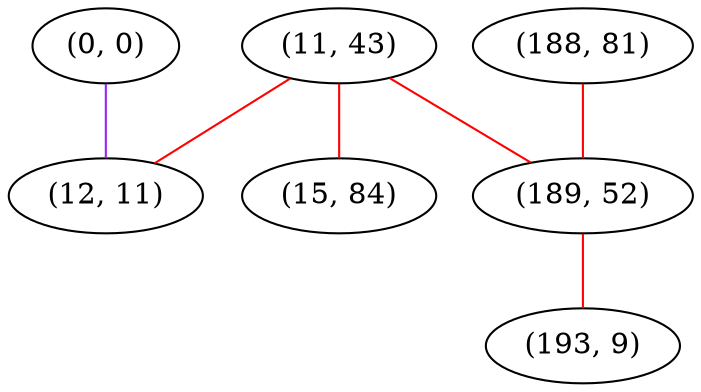 graph "" {
"(0, 0)";
"(188, 81)";
"(11, 43)";
"(15, 84)";
"(189, 52)";
"(193, 9)";
"(12, 11)";
"(0, 0)" -- "(12, 11)"  [color=purple, key=0, weight=4];
"(188, 81)" -- "(189, 52)"  [color=red, key=0, weight=1];
"(11, 43)" -- "(15, 84)"  [color=red, key=0, weight=1];
"(11, 43)" -- "(189, 52)"  [color=red, key=0, weight=1];
"(11, 43)" -- "(12, 11)"  [color=red, key=0, weight=1];
"(189, 52)" -- "(193, 9)"  [color=red, key=0, weight=1];
}
